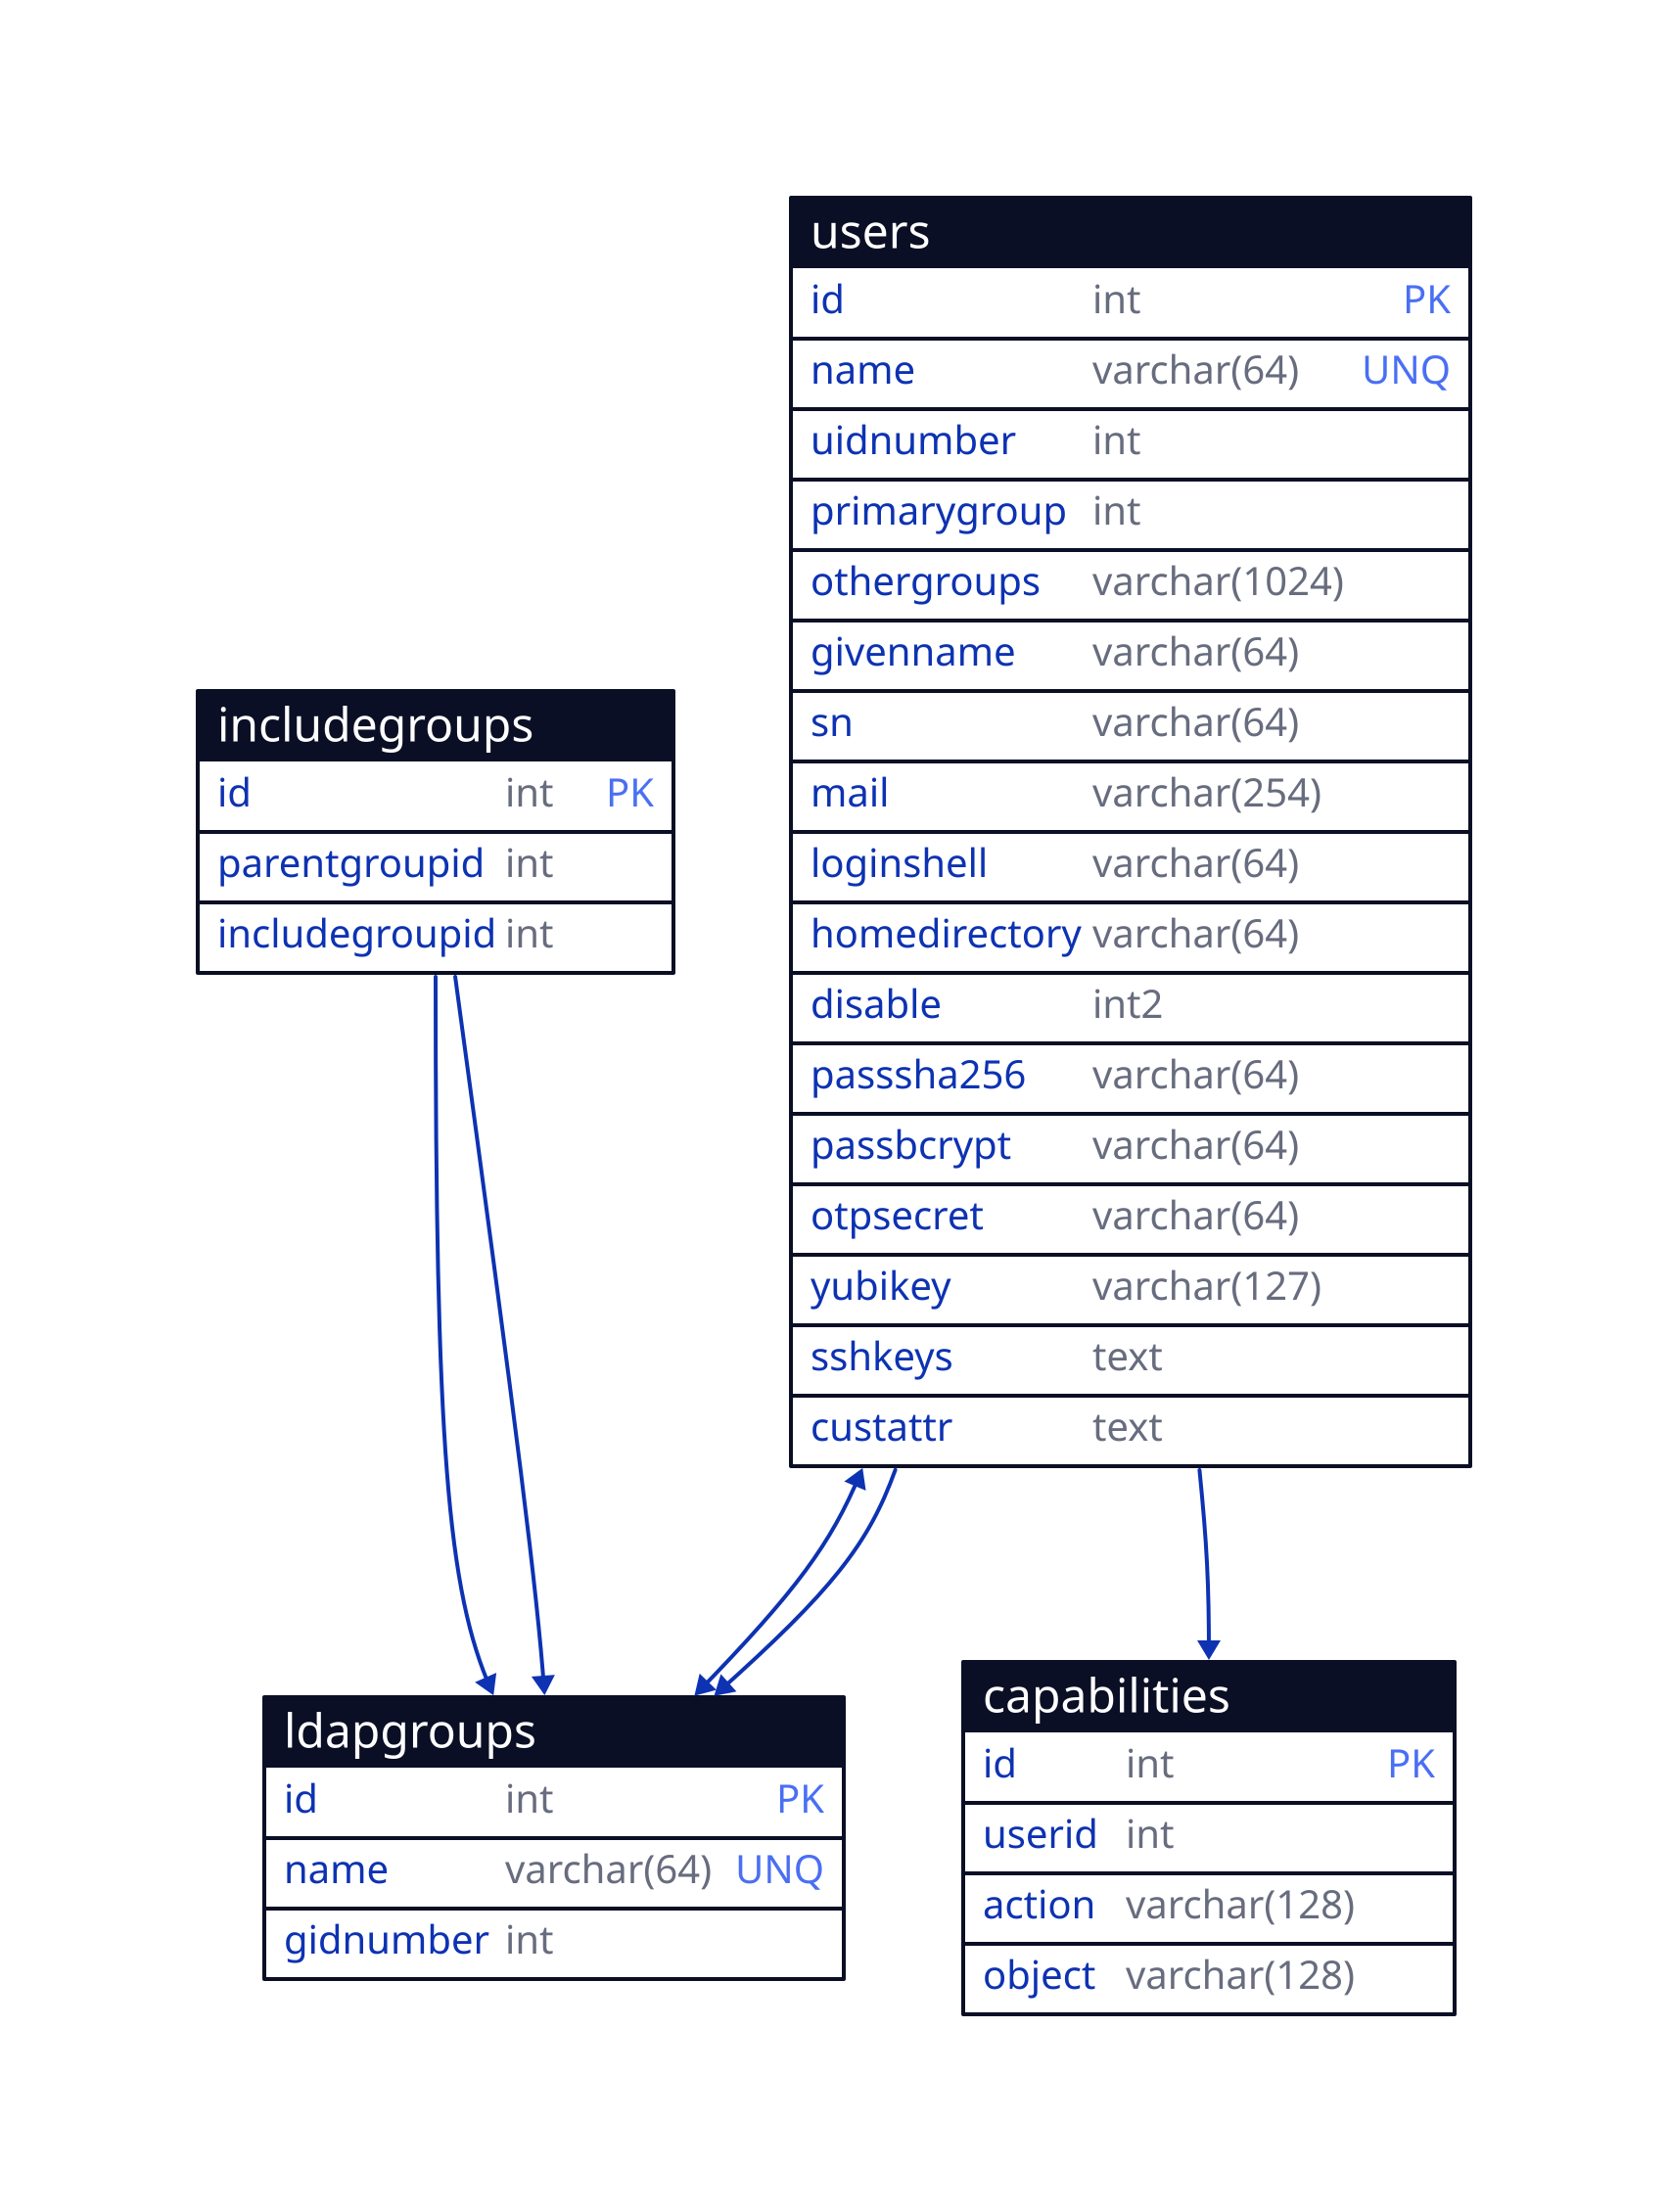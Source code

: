# Build: d2 -t 200 -s glauth-simple-schema.d2 glauth-simple-schema.png

users: {
  shape: sql_table
  id: int {constraint: primary_key}
  name: varchar(64) {constraint: unique}
  uidnumber: int
  primarygroup: int
  othergroups: varchar(1024)
  givenname: varchar(64)
  sn: varchar(64)
  mail: varchar(254)
  loginshell: varchar(64)
  homedirectory: varchar(64)
  disable: int2
  passsha256: varchar(64)
  passbcrypt: varchar(64)
  otpsecret: varchar(64)
  yubikey: varchar(127)
  sshkeys: text
  custattr: text
}

ldapgroups: {
  shape: sql_table
  id: int {constraint: primary_key}
  name: varchar(64) {constraint: unique}
  gidnumber: int
}

includegroups: {
  shape: sql_table
  id: int {constraint: primary_key}
  parentgroupid: int
  includegroupid: int
}

capabilities: {
  shape: sql_table
  id: int {constraint: primary_key}
  userid: int
  action: varchar(128)
  object: varchar(128)
}

users.primarygroup -> ldapgroups.gidnumber
users.othergroups <-> ldapgroups.gidnumber

ldapgroups.gidnumber <- includegroups.parentgroupid
ldapgroups.gidnumber <- includegroups.includegroupid

users.uidnumber -> capabilities.userid
